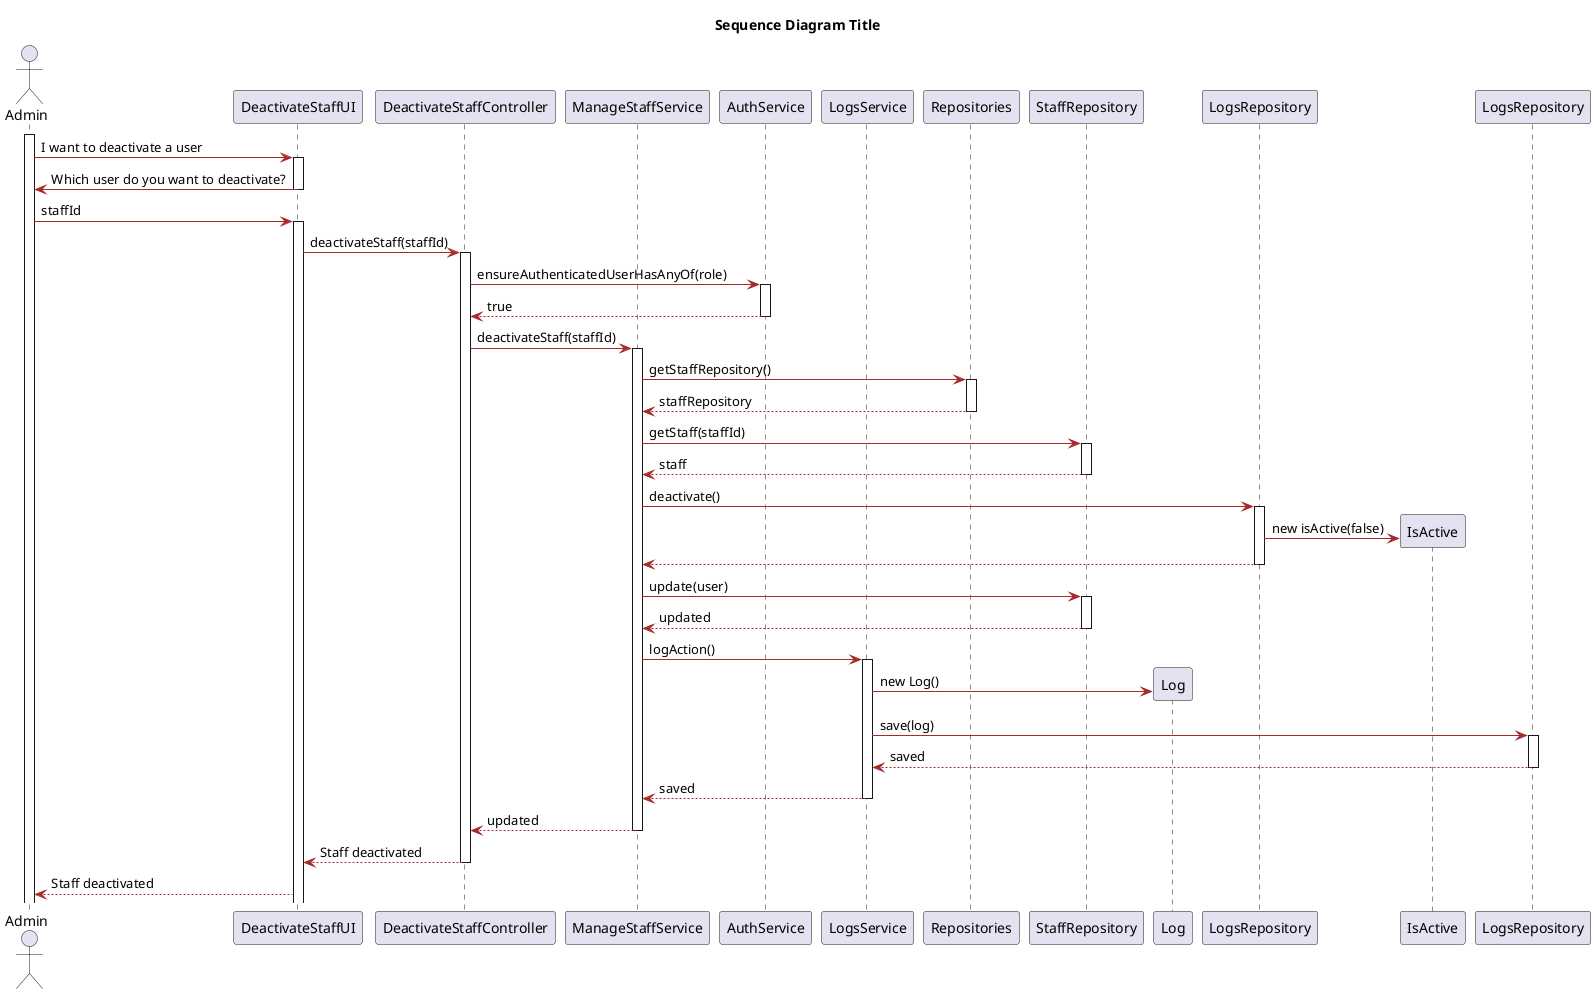 @startuml
title Sequence Diagram Title
skinparam classAttributeIconSize 0

skinparam class {
    LifeLineBorderColor DodgerBlue
    LifeLineBackgroundColor APPLICATION
    BackgroundColor LemonChiffon
    ArrowColor Brown
    BorderColor SaddleBrown
}

skinparam packageStyle rectangle

skinparam card {
    LifeLineBorderColor DodgerBlue
    LifeLineBackgroundColor APPLICATION
    BackgroundColor LemonChiffon
    ArrowColor Brown
    BorderColor SaddleBrown
}

actor Admin
participant "DeactivateStaffUI" as UI
participant "DeactivateStaffController" as Controller
participant "ManageStaffService" as userS
participant "AuthService" as auth
participant "LogsService" as Logs
participant "Repositories" as Repositories
participant "StaffRepository" as userR
participant "LogsRepository" as user
participant "Log" as log
participant "Staff" as user
participant "IsActive" as status

activate Admin
Admin -> UI: I want to deactivate a user 
activate UI
UI -> Admin : Which user do you want to deactivate?
deactivate UI
Admin -> UI : staffId
activate UI
UI -> Controller: deactivateStaff(staffId)
activate Controller
Controller -> auth: ensureAuthenticatedUserHasAnyOf(role)
activate auth
auth --> Controller:  true
deactivate auth
Controller -> userS : deactivateStaff(staffId)
activate userS
userS -> Repositories : getStaffRepository()
activate Repositories
Repositories --> userS : staffRepository
deactivate Repositories
userS -> userR : getStaff(staffId)
activate userR
userR --> userS : staff
deactivate userR
userS -> user : deactivate()
activate user
user -> status**: new isActive(false)
user--> userS 
deactivate user
userS -> userR : update(user)
activate userR
userR --> userS : updated
deactivate userR
userS -> Logs : logAction()
activate Logs
Logs -> log** : new Log()
Logs -> LogsRepository : save(log)
activate LogsRepository
LogsRepository --> Logs : saved
deactivate LogsRepository
Logs --> userS : saved
deactivate Logs 
userS --> Controller : updated
deactivate userS
Controller --> UI : Staff deactivated
deactivate Controller
UI --> Admin : Staff deactivated











@enduml